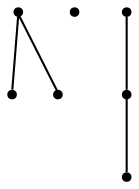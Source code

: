 graph {
  node [shape=point,comment="{\"directed\":false,\"doi\":\"10.1007/978-3-031-22203-0_4\",\"figure\":\"1 (4)\"}"]

  v0 [pos="1463.9800209949435,954.8643621876487"]
  v1 [pos="1395.9796481119067,776.8839612904949"]
  v2 [pos="1320.1644812532593,1064.1001513354379"]
  v3 [pos="1409.8912995763922,891.3340798576181"]
  v4 [pos="1291.2431971158987,918.9652773731923"]
  v5 [pos="1153.6774768018618,766.1876620818862"]
  v6 [pos="1086.4605132248628,977.7843992663887"]

  v0 -- v1 [id="-1",pos="1463.9800209949435,954.8643621876487 1395.9796481119067,776.8839612904949 1395.9796481119067,776.8839612904949 1395.9796481119067,776.8839612904949"]
  v0 -- v2 [id="-4",pos="1463.9800209949435,954.8643621876487 1320.1644812532593,1064.1001513354379 1320.1644812532593,1064.1001513354379 1320.1644812532593,1064.1001513354379"]
  v4 -- v5 [id="-21",pos="1291.2431971158987,918.9652773731923 1153.6774768018618,766.1876620818862 1153.6774768018618,766.1876620818862 1153.6774768018618,766.1876620818862"]
  v5 -- v6 [id="-34",pos="1153.6774768018618,766.1876620818862 1086.4605132248628,977.7843992663887 1086.4605132248628,977.7843992663887 1086.4605132248628,977.7843992663887"]
}